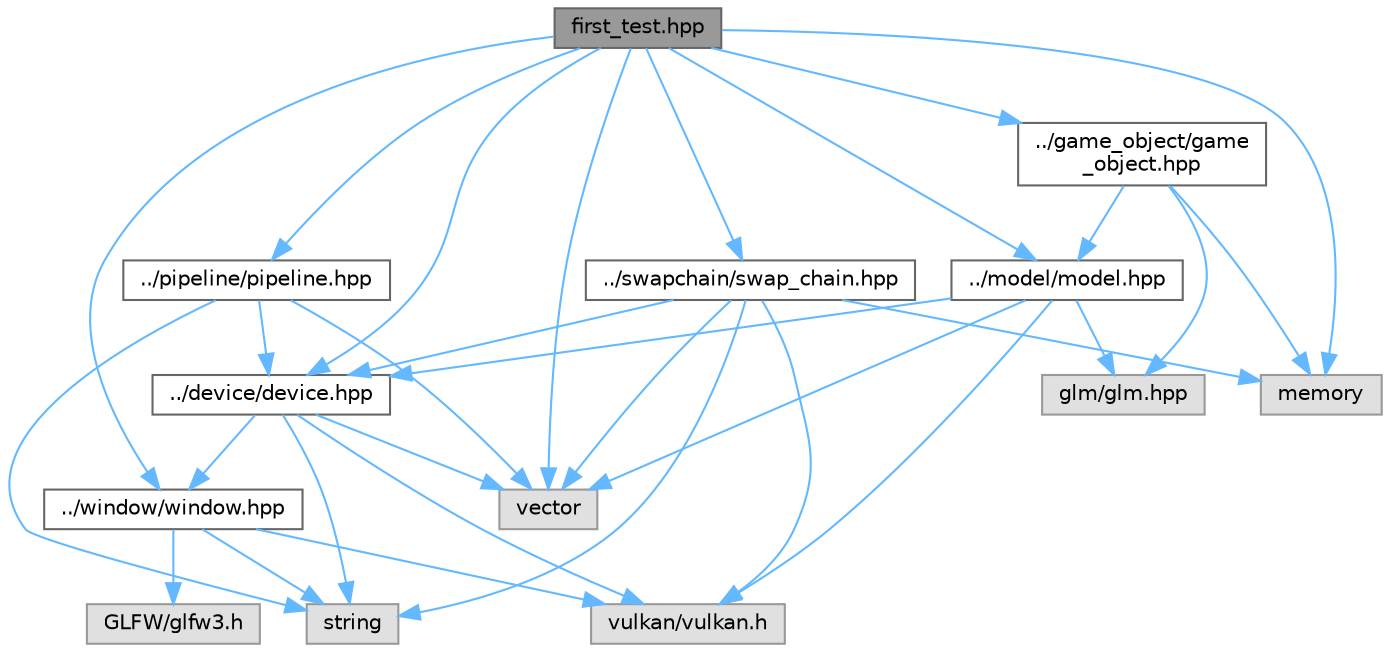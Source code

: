 digraph "first_test.hpp"
{
 // LATEX_PDF_SIZE
  bgcolor="transparent";
  edge [fontname=Helvetica,fontsize=10,labelfontname=Helvetica,labelfontsize=10];
  node [fontname=Helvetica,fontsize=10,shape=box,height=0.2,width=0.4];
  Node1 [id="Node000001",label="first_test.hpp",height=0.2,width=0.4,color="gray40", fillcolor="grey60", style="filled", fontcolor="black",tooltip=" "];
  Node1 -> Node2 [id="edge61_Node000001_Node000002",color="steelblue1",style="solid",tooltip=" "];
  Node2 [id="Node000002",label="../device/device.hpp",height=0.2,width=0.4,color="grey40", fillcolor="white", style="filled",URL="$device_8hpp.html",tooltip=" "];
  Node2 -> Node3 [id="edge62_Node000002_Node000003",color="steelblue1",style="solid",tooltip=" "];
  Node3 [id="Node000003",label="vulkan/vulkan.h",height=0.2,width=0.4,color="grey60", fillcolor="#E0E0E0", style="filled",tooltip=" "];
  Node2 -> Node4 [id="edge63_Node000002_Node000004",color="steelblue1",style="solid",tooltip=" "];
  Node4 [id="Node000004",label="../window/window.hpp",height=0.2,width=0.4,color="grey40", fillcolor="white", style="filled",URL="$window_8hpp.html",tooltip=" "];
  Node4 -> Node3 [id="edge64_Node000004_Node000003",color="steelblue1",style="solid",tooltip=" "];
  Node4 -> Node5 [id="edge65_Node000004_Node000005",color="steelblue1",style="solid",tooltip=" "];
  Node5 [id="Node000005",label="GLFW/glfw3.h",height=0.2,width=0.4,color="grey60", fillcolor="#E0E0E0", style="filled",tooltip=" "];
  Node4 -> Node6 [id="edge66_Node000004_Node000006",color="steelblue1",style="solid",tooltip=" "];
  Node6 [id="Node000006",label="string",height=0.2,width=0.4,color="grey60", fillcolor="#E0E0E0", style="filled",tooltip=" "];
  Node2 -> Node6 [id="edge67_Node000002_Node000006",color="steelblue1",style="solid",tooltip=" "];
  Node2 -> Node7 [id="edge68_Node000002_Node000007",color="steelblue1",style="solid",tooltip=" "];
  Node7 [id="Node000007",label="vector",height=0.2,width=0.4,color="grey60", fillcolor="#E0E0E0", style="filled",tooltip=" "];
  Node1 -> Node8 [id="edge69_Node000001_Node000008",color="steelblue1",style="solid",tooltip=" "];
  Node8 [id="Node000008",label="../game_object/game\l_object.hpp",height=0.2,width=0.4,color="grey40", fillcolor="white", style="filled",URL="$game__object_8hpp.html",tooltip=" "];
  Node8 -> Node9 [id="edge70_Node000008_Node000009",color="steelblue1",style="solid",tooltip=" "];
  Node9 [id="Node000009",label="glm/glm.hpp",height=0.2,width=0.4,color="grey60", fillcolor="#E0E0E0", style="filled",tooltip=" "];
  Node8 -> Node10 [id="edge71_Node000008_Node000010",color="steelblue1",style="solid",tooltip=" "];
  Node10 [id="Node000010",label="../model/model.hpp",height=0.2,width=0.4,color="grey40", fillcolor="white", style="filled",URL="$model_8hpp.html",tooltip=" "];
  Node10 -> Node2 [id="edge72_Node000010_Node000002",color="steelblue1",style="solid",tooltip=" "];
  Node10 -> Node3 [id="edge73_Node000010_Node000003",color="steelblue1",style="solid",tooltip=" "];
  Node10 -> Node9 [id="edge74_Node000010_Node000009",color="steelblue1",style="solid",tooltip=" "];
  Node10 -> Node7 [id="edge75_Node000010_Node000007",color="steelblue1",style="solid",tooltip=" "];
  Node8 -> Node11 [id="edge76_Node000008_Node000011",color="steelblue1",style="solid",tooltip=" "];
  Node11 [id="Node000011",label="memory",height=0.2,width=0.4,color="grey60", fillcolor="#E0E0E0", style="filled",tooltip=" "];
  Node1 -> Node10 [id="edge77_Node000001_Node000010",color="steelblue1",style="solid",tooltip=" "];
  Node1 -> Node12 [id="edge78_Node000001_Node000012",color="steelblue1",style="solid",tooltip=" "];
  Node12 [id="Node000012",label="../pipeline/pipeline.hpp",height=0.2,width=0.4,color="grey40", fillcolor="white", style="filled",URL="$pipeline_8hpp.html",tooltip=" "];
  Node12 -> Node2 [id="edge79_Node000012_Node000002",color="steelblue1",style="solid",tooltip=" "];
  Node12 -> Node6 [id="edge80_Node000012_Node000006",color="steelblue1",style="solid",tooltip=" "];
  Node12 -> Node7 [id="edge81_Node000012_Node000007",color="steelblue1",style="solid",tooltip=" "];
  Node1 -> Node13 [id="edge82_Node000001_Node000013",color="steelblue1",style="solid",tooltip=" "];
  Node13 [id="Node000013",label="../swapchain/swap_chain.hpp",height=0.2,width=0.4,color="grey40", fillcolor="white", style="filled",URL="$swap__chain_8hpp.html",tooltip=" "];
  Node13 -> Node2 [id="edge83_Node000013_Node000002",color="steelblue1",style="solid",tooltip=" "];
  Node13 -> Node3 [id="edge84_Node000013_Node000003",color="steelblue1",style="solid",tooltip=" "];
  Node13 -> Node11 [id="edge85_Node000013_Node000011",color="steelblue1",style="solid",tooltip=" "];
  Node13 -> Node6 [id="edge86_Node000013_Node000006",color="steelblue1",style="solid",tooltip=" "];
  Node13 -> Node7 [id="edge87_Node000013_Node000007",color="steelblue1",style="solid",tooltip=" "];
  Node1 -> Node4 [id="edge88_Node000001_Node000004",color="steelblue1",style="solid",tooltip=" "];
  Node1 -> Node11 [id="edge89_Node000001_Node000011",color="steelblue1",style="solid",tooltip=" "];
  Node1 -> Node7 [id="edge90_Node000001_Node000007",color="steelblue1",style="solid",tooltip=" "];
}
